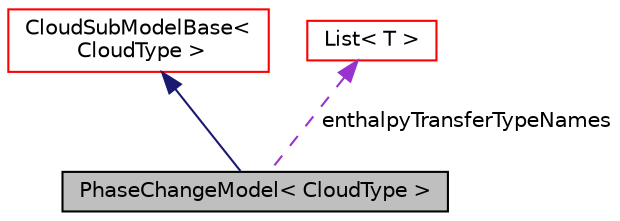 digraph "PhaseChangeModel&lt; CloudType &gt;"
{
  bgcolor="transparent";
  edge [fontname="Helvetica",fontsize="10",labelfontname="Helvetica",labelfontsize="10"];
  node [fontname="Helvetica",fontsize="10",shape=record];
  Node1 [label="PhaseChangeModel\< CloudType \>",height=0.2,width=0.4,color="black", fillcolor="grey75", style="filled", fontcolor="black"];
  Node2 -> Node1 [dir="back",color="midnightblue",fontsize="10",style="solid",fontname="Helvetica"];
  Node2 [label="CloudSubModelBase\<\l CloudType \>",height=0.2,width=0.4,color="red",URL="$a00289.html",tooltip="Base class for cloud sub-models. "];
  Node3 -> Node1 [dir="back",color="darkorchid3",fontsize="10",style="dashed",label=" enthalpyTransferTypeNames" ,fontname="Helvetica"];
  Node3 [label="List\< T \>",height=0.2,width=0.4,color="red",URL="$a01366.html",tooltip="A 1D array of objects of type <T>, where the size of the vector is known and used for subscript bound..."];
}
